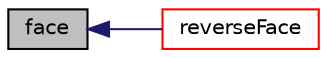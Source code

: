 digraph "face"
{
  bgcolor="transparent";
  edge [fontname="Helvetica",fontsize="10",labelfontname="Helvetica",labelfontsize="10"];
  node [fontname="Helvetica",fontsize="10",shape=record];
  rankdir="LR";
  Node1 [label="face",height=0.2,width=0.4,color="black", fillcolor="grey75", style="filled", fontcolor="black"];
  Node1 -> Node2 [dir="back",color="midnightblue",fontsize="10",style="solid",fontname="Helvetica"];
  Node2 [label="reverseFace",height=0.2,width=0.4,color="red",URL="$a00726.html#a9a8f9d432a30b6bd21e700f7d5ed1168",tooltip="Return face with reverse direction. "];
}
